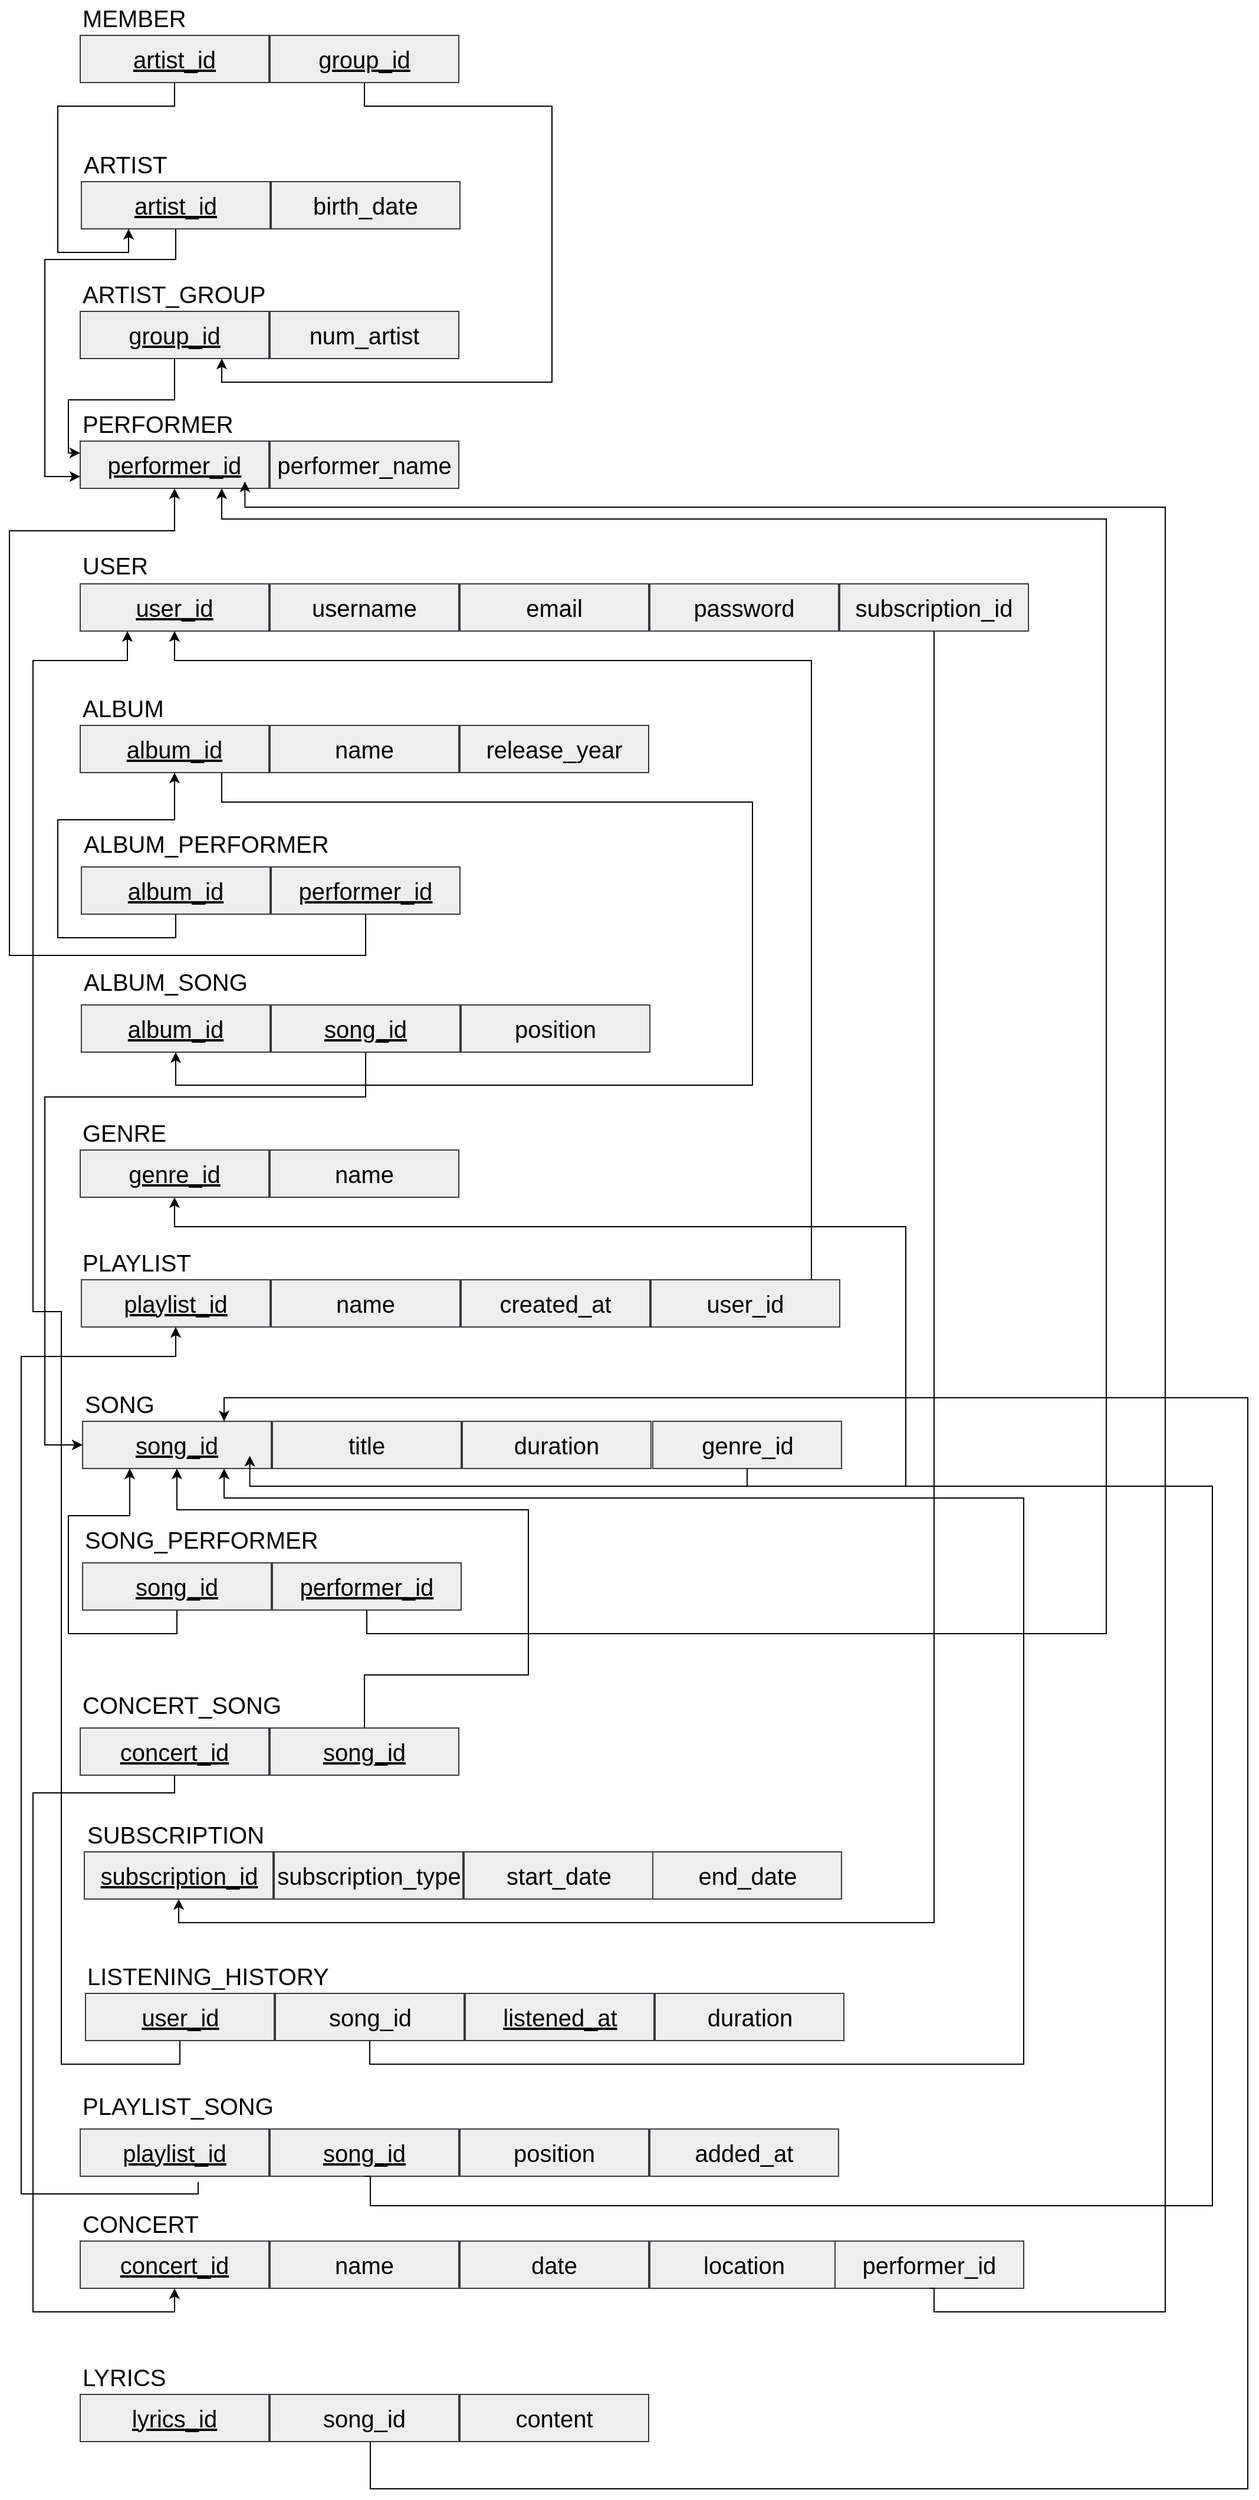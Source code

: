 <mxfile version="24.9.0">
  <diagram id="C5RBs43oDa-KdzZeNtuy" name="Page-1">
    <mxGraphModel grid="1" page="1" gridSize="10" guides="1" tooltips="1" connect="1" arrows="1" fold="1" pageScale="1" pageWidth="827" pageHeight="1169" math="0" shadow="0">
      <root>
        <mxCell id="WIyWlLk6GJQsqaUBKTNV-0" />
        <mxCell id="WIyWlLk6GJQsqaUBKTNV-1" parent="WIyWlLk6GJQsqaUBKTNV-0" />
        <mxCell id="o7I0KaE9NCayRf3ULmdU-0" value="user_id" style="rounded=0;whiteSpace=wrap;html=1;fontSize=20;fillColor=#eeeeee;strokeColor=#36393d;fontStyle=4" vertex="1" parent="WIyWlLk6GJQsqaUBKTNV-1">
          <mxGeometry x="80" y="265" width="160" height="40" as="geometry" />
        </mxCell>
        <mxCell id="o7I0KaE9NCayRf3ULmdU-1" value="username" style="rounded=0;whiteSpace=wrap;html=1;fontSize=20;fillColor=#eeeeee;strokeColor=#36393d;" vertex="1" parent="WIyWlLk6GJQsqaUBKTNV-1">
          <mxGeometry x="241" y="265" width="160" height="40" as="geometry" />
        </mxCell>
        <mxCell id="o7I0KaE9NCayRf3ULmdU-2" value="email" style="rounded=0;whiteSpace=wrap;html=1;fontSize=20;fillColor=#eeeeee;strokeColor=#36393d;" vertex="1" parent="WIyWlLk6GJQsqaUBKTNV-1">
          <mxGeometry x="402" y="265" width="160" height="40" as="geometry" />
        </mxCell>
        <mxCell id="o7I0KaE9NCayRf3ULmdU-3" value="song_id" style="rounded=0;whiteSpace=wrap;html=1;fontSize=20;fillColor=#eeeeee;strokeColor=#36393d;fontStyle=4" vertex="1" parent="WIyWlLk6GJQsqaUBKTNV-1">
          <mxGeometry x="82" y="975" width="160" height="40" as="geometry" />
        </mxCell>
        <mxCell id="o7I0KaE9NCayRf3ULmdU-4" value="title" style="rounded=0;whiteSpace=wrap;html=1;fontSize=20;fillColor=#eeeeee;strokeColor=#36393d;" vertex="1" parent="WIyWlLk6GJQsqaUBKTNV-1">
          <mxGeometry x="243" y="975" width="160" height="40" as="geometry" />
        </mxCell>
        <mxCell id="o7I0KaE9NCayRf3ULmdU-5" value="duration" style="rounded=0;whiteSpace=wrap;html=1;fontSize=20;fillColor=#eeeeee;strokeColor=#36393d;" vertex="1" parent="WIyWlLk6GJQsqaUBKTNV-1">
          <mxGeometry x="404" y="975" width="160" height="40" as="geometry" />
        </mxCell>
        <mxCell id="knPLugdxe9VywWxLIFuJ-6" style="edgeStyle=orthogonalEdgeStyle;rounded=0;orthogonalLoop=1;jettySize=auto;html=1;exitX=0.5;exitY=1;exitDx=0;exitDy=0;entryX=0.5;entryY=1;entryDx=0;entryDy=0;" edge="1" parent="WIyWlLk6GJQsqaUBKTNV-1" source="o7I0KaE9NCayRf3ULmdU-8" target="o7I0KaE9NCayRf3ULmdU-76">
          <mxGeometry relative="1" as="geometry">
            <Array as="points">
              <mxPoint x="646" y="1030" />
              <mxPoint x="780" y="1030" />
              <mxPoint x="780" y="810" />
              <mxPoint x="160" y="810" />
            </Array>
          </mxGeometry>
        </mxCell>
        <mxCell id="o7I0KaE9NCayRf3ULmdU-8" value="genre_id" style="rounded=0;whiteSpace=wrap;html=1;fontSize=20;fillColor=#eeeeee;strokeColor=#36393d;fontStyle=0" vertex="1" parent="WIyWlLk6GJQsqaUBKTNV-1">
          <mxGeometry x="565.5" y="975" width="160" height="40" as="geometry" />
        </mxCell>
        <mxCell id="o7I0KaE9NCayRf3ULmdU-13" value="USER" style="text;html=1;align=left;verticalAlign=middle;whiteSpace=wrap;rounded=0;fontSize=20;" vertex="1" parent="WIyWlLk6GJQsqaUBKTNV-1">
          <mxGeometry x="80" y="234" width="70" height="30" as="geometry" />
        </mxCell>
        <mxCell id="o7I0KaE9NCayRf3ULmdU-14" value="SONG" style="text;html=1;align=left;verticalAlign=middle;whiteSpace=wrap;rounded=0;fontSize=20;" vertex="1" parent="WIyWlLk6GJQsqaUBKTNV-1">
          <mxGeometry x="82" y="945" width="70" height="30" as="geometry" />
        </mxCell>
        <mxCell id="knPLugdxe9VywWxLIFuJ-7" style="edgeStyle=orthogonalEdgeStyle;rounded=0;orthogonalLoop=1;jettySize=auto;html=1;exitX=0.75;exitY=1;exitDx=0;exitDy=0;entryX=0.5;entryY=1;entryDx=0;entryDy=0;" edge="1" parent="WIyWlLk6GJQsqaUBKTNV-1" source="o7I0KaE9NCayRf3ULmdU-15" target="KpAZXzac6iZjCyFCLHir-21">
          <mxGeometry relative="1" as="geometry">
            <Array as="points">
              <mxPoint x="200" y="450" />
              <mxPoint x="650" y="450" />
              <mxPoint x="650" y="690" />
              <mxPoint x="161" y="690" />
            </Array>
          </mxGeometry>
        </mxCell>
        <mxCell id="o7I0KaE9NCayRf3ULmdU-15" value="album_id" style="rounded=0;whiteSpace=wrap;html=1;fontSize=20;fillColor=#eeeeee;strokeColor=#36393d;fontStyle=4" vertex="1" parent="WIyWlLk6GJQsqaUBKTNV-1">
          <mxGeometry x="80" y="385" width="160" height="40" as="geometry" />
        </mxCell>
        <mxCell id="o7I0KaE9NCayRf3ULmdU-16" value="name" style="rounded=0;whiteSpace=wrap;html=1;fontSize=20;fillColor=#eeeeee;strokeColor=#36393d;" vertex="1" parent="WIyWlLk6GJQsqaUBKTNV-1">
          <mxGeometry x="241" y="385" width="160" height="40" as="geometry" />
        </mxCell>
        <mxCell id="o7I0KaE9NCayRf3ULmdU-17" value="release_year" style="rounded=0;whiteSpace=wrap;html=1;fontSize=20;fillColor=#eeeeee;strokeColor=#36393d;" vertex="1" parent="WIyWlLk6GJQsqaUBKTNV-1">
          <mxGeometry x="402" y="385" width="160" height="40" as="geometry" />
        </mxCell>
        <mxCell id="o7I0KaE9NCayRf3ULmdU-19" value="ALBUM" style="text;html=1;align=left;verticalAlign=middle;whiteSpace=wrap;rounded=0;fontSize=20;" vertex="1" parent="WIyWlLk6GJQsqaUBKTNV-1">
          <mxGeometry x="80" y="355" width="80" height="30" as="geometry" />
        </mxCell>
        <mxCell id="o7I0KaE9NCayRf3ULmdU-20" value="performer_id" style="rounded=0;whiteSpace=wrap;html=1;fontSize=20;fillColor=#eeeeee;strokeColor=#36393d;fontStyle=4" vertex="1" parent="WIyWlLk6GJQsqaUBKTNV-1">
          <mxGeometry x="80" y="144" width="160" height="40" as="geometry" />
        </mxCell>
        <mxCell id="o7I0KaE9NCayRf3ULmdU-21" value="performer_name" style="rounded=0;whiteSpace=wrap;html=1;fontSize=20;fillColor=#eeeeee;strokeColor=#36393d;" vertex="1" parent="WIyWlLk6GJQsqaUBKTNV-1">
          <mxGeometry x="241" y="144" width="160" height="40" as="geometry" />
        </mxCell>
        <mxCell id="o7I0KaE9NCayRf3ULmdU-24" value="PERFORMER" style="text;html=1;align=left;verticalAlign=middle;whiteSpace=wrap;rounded=0;fontSize=20;" vertex="1" parent="WIyWlLk6GJQsqaUBKTNV-1">
          <mxGeometry x="80" y="114" width="80" height="30" as="geometry" />
        </mxCell>
        <mxCell id="o7I0KaE9NCayRf3ULmdU-25" value="playlist_id" style="rounded=0;whiteSpace=wrap;html=1;fontSize=20;fillColor=#eeeeee;strokeColor=#36393d;fontStyle=4" vertex="1" parent="WIyWlLk6GJQsqaUBKTNV-1">
          <mxGeometry x="81" y="855" width="160" height="40" as="geometry" />
        </mxCell>
        <mxCell id="o7I0KaE9NCayRf3ULmdU-26" value="name" style="rounded=0;whiteSpace=wrap;html=1;fontSize=20;fillColor=#eeeeee;strokeColor=#36393d;" vertex="1" parent="WIyWlLk6GJQsqaUBKTNV-1">
          <mxGeometry x="242" y="855" width="160" height="40" as="geometry" />
        </mxCell>
        <mxCell id="o7I0KaE9NCayRf3ULmdU-27" value="created_at" style="rounded=0;whiteSpace=wrap;html=1;fontSize=20;fillColor=#eeeeee;strokeColor=#36393d;" vertex="1" parent="WIyWlLk6GJQsqaUBKTNV-1">
          <mxGeometry x="403" y="855" width="160" height="40" as="geometry" />
        </mxCell>
        <mxCell id="knPLugdxe9VywWxLIFuJ-12" style="edgeStyle=orthogonalEdgeStyle;rounded=0;orthogonalLoop=1;jettySize=auto;html=1;exitX=0.5;exitY=0;exitDx=0;exitDy=0;entryX=0.5;entryY=1;entryDx=0;entryDy=0;" edge="1" parent="WIyWlLk6GJQsqaUBKTNV-1" source="o7I0KaE9NCayRf3ULmdU-28" target="o7I0KaE9NCayRf3ULmdU-0">
          <mxGeometry relative="1" as="geometry">
            <Array as="points">
              <mxPoint x="700" y="855" />
              <mxPoint x="700" y="330" />
              <mxPoint x="160" y="330" />
            </Array>
          </mxGeometry>
        </mxCell>
        <mxCell id="o7I0KaE9NCayRf3ULmdU-28" value="user_id" style="rounded=0;whiteSpace=wrap;html=1;fontSize=20;fillColor=#eeeeee;strokeColor=#36393d;fontStyle=0" vertex="1" parent="WIyWlLk6GJQsqaUBKTNV-1">
          <mxGeometry x="564" y="855" width="160" height="40" as="geometry" />
        </mxCell>
        <mxCell id="o7I0KaE9NCayRf3ULmdU-29" value="PLAYLIST" style="text;html=1;align=left;verticalAlign=middle;whiteSpace=wrap;rounded=0;fontSize=20;" vertex="1" parent="WIyWlLk6GJQsqaUBKTNV-1">
          <mxGeometry x="80" y="825" width="80" height="30" as="geometry" />
        </mxCell>
        <mxCell id="knPLugdxe9VywWxLIFuJ-19" style="edgeStyle=orthogonalEdgeStyle;rounded=0;orthogonalLoop=1;jettySize=auto;html=1;exitX=0.5;exitY=1;exitDx=0;exitDy=0;entryX=0.25;entryY=1;entryDx=0;entryDy=0;" edge="1" parent="WIyWlLk6GJQsqaUBKTNV-1" source="o7I0KaE9NCayRf3ULmdU-31" target="o7I0KaE9NCayRf3ULmdU-0">
          <mxGeometry relative="1" as="geometry">
            <Array as="points">
              <mxPoint x="164" y="1520" />
              <mxPoint x="64" y="1520" />
              <mxPoint x="64" y="882" />
              <mxPoint x="40" y="882" />
              <mxPoint x="40" y="330" />
              <mxPoint x="120" y="330" />
            </Array>
          </mxGeometry>
        </mxCell>
        <mxCell id="o7I0KaE9NCayRf3ULmdU-31" value="user_id" style="rounded=0;whiteSpace=wrap;html=1;fontSize=20;fillColor=#eeeeee;strokeColor=#36393d;fontStyle=4" vertex="1" parent="WIyWlLk6GJQsqaUBKTNV-1">
          <mxGeometry x="84.5" y="1460" width="160" height="40" as="geometry" />
        </mxCell>
        <mxCell id="knPLugdxe9VywWxLIFuJ-20" style="edgeStyle=orthogonalEdgeStyle;rounded=0;orthogonalLoop=1;jettySize=auto;html=1;exitX=0.5;exitY=1;exitDx=0;exitDy=0;entryX=0.75;entryY=1;entryDx=0;entryDy=0;" edge="1" parent="WIyWlLk6GJQsqaUBKTNV-1" source="o7I0KaE9NCayRf3ULmdU-32" target="o7I0KaE9NCayRf3ULmdU-3">
          <mxGeometry relative="1" as="geometry">
            <Array as="points">
              <mxPoint x="326" y="1520" />
              <mxPoint x="880" y="1520" />
              <mxPoint x="880" y="1040" />
              <mxPoint x="202" y="1040" />
            </Array>
          </mxGeometry>
        </mxCell>
        <mxCell id="o7I0KaE9NCayRf3ULmdU-32" value="song_id" style="rounded=0;whiteSpace=wrap;html=1;fontSize=20;fillColor=#eeeeee;strokeColor=#36393d;fontStyle=0" vertex="1" parent="WIyWlLk6GJQsqaUBKTNV-1">
          <mxGeometry x="245.5" y="1460" width="160" height="40" as="geometry" />
        </mxCell>
        <mxCell id="o7I0KaE9NCayRf3ULmdU-33" value="listened_at" style="rounded=0;whiteSpace=wrap;html=1;fontSize=20;fillColor=#eeeeee;strokeColor=#36393d;fontStyle=4" vertex="1" parent="WIyWlLk6GJQsqaUBKTNV-1">
          <mxGeometry x="406.5" y="1460" width="160" height="40" as="geometry" />
        </mxCell>
        <mxCell id="o7I0KaE9NCayRf3ULmdU-34" value="duration" style="rounded=0;whiteSpace=wrap;html=1;fontSize=20;fillColor=#eeeeee;strokeColor=#36393d;" vertex="1" parent="WIyWlLk6GJQsqaUBKTNV-1">
          <mxGeometry x="567.5" y="1460" width="160" height="40" as="geometry" />
        </mxCell>
        <mxCell id="o7I0KaE9NCayRf3ULmdU-35" value="LISTENING_HISTORY" style="text;html=1;align=left;verticalAlign=middle;whiteSpace=wrap;rounded=0;fontSize=20;" vertex="1" parent="WIyWlLk6GJQsqaUBKTNV-1">
          <mxGeometry x="83.5" y="1430" width="70" height="30" as="geometry" />
        </mxCell>
        <mxCell id="o7I0KaE9NCayRf3ULmdU-36" value="subscription_id" style="rounded=0;whiteSpace=wrap;html=1;fontSize=20;fillColor=#eeeeee;strokeColor=#36393d;fontStyle=4" vertex="1" parent="WIyWlLk6GJQsqaUBKTNV-1">
          <mxGeometry x="83.5" y="1340" width="160" height="40" as="geometry" />
        </mxCell>
        <mxCell id="knPLugdxe9VywWxLIFuJ-13" style="edgeStyle=orthogonalEdgeStyle;rounded=0;orthogonalLoop=1;jettySize=auto;html=1;exitX=0.5;exitY=1;exitDx=0;exitDy=0;entryX=0.5;entryY=1;entryDx=0;entryDy=0;" edge="1" parent="WIyWlLk6GJQsqaUBKTNV-1" source="o7I0KaE9NCayRf3ULmdU-37" target="o7I0KaE9NCayRf3ULmdU-36">
          <mxGeometry relative="1" as="geometry" />
        </mxCell>
        <mxCell id="o7I0KaE9NCayRf3ULmdU-37" value="subscription_id" style="rounded=0;whiteSpace=wrap;html=1;fontSize=20;fillColor=#eeeeee;strokeColor=#36393d;fontStyle=0" vertex="1" parent="WIyWlLk6GJQsqaUBKTNV-1">
          <mxGeometry x="724" y="265" width="160" height="40" as="geometry" />
        </mxCell>
        <mxCell id="o7I0KaE9NCayRf3ULmdU-38" value="subscription_type" style="rounded=0;whiteSpace=wrap;html=1;fontSize=20;fillColor=#eeeeee;strokeColor=#36393d;" vertex="1" parent="WIyWlLk6GJQsqaUBKTNV-1">
          <mxGeometry x="244.5" y="1340" width="160" height="40" as="geometry" />
        </mxCell>
        <mxCell id="o7I0KaE9NCayRf3ULmdU-39" value="start_date" style="rounded=0;whiteSpace=wrap;html=1;fontSize=20;fillColor=#eeeeee;strokeColor=#36393d;" vertex="1" parent="WIyWlLk6GJQsqaUBKTNV-1">
          <mxGeometry x="405.5" y="1340" width="160" height="40" as="geometry" />
        </mxCell>
        <mxCell id="o7I0KaE9NCayRf3ULmdU-40" value="end_date" style="rounded=0;whiteSpace=wrap;html=1;fontSize=20;fillColor=#eeeeee;strokeColor=#36393d;" vertex="1" parent="WIyWlLk6GJQsqaUBKTNV-1">
          <mxGeometry x="565.5" y="1340" width="160" height="40" as="geometry" />
        </mxCell>
        <mxCell id="o7I0KaE9NCayRf3ULmdU-42" value="SUBSCRIPTION" style="text;html=1;align=left;verticalAlign=middle;whiteSpace=wrap;rounded=0;fontSize=20;" vertex="1" parent="WIyWlLk6GJQsqaUBKTNV-1">
          <mxGeometry x="83.5" y="1310" width="70" height="30" as="geometry" />
        </mxCell>
        <mxCell id="o7I0KaE9NCayRf3ULmdU-43" value="concert_id" style="rounded=0;whiteSpace=wrap;html=1;fontSize=20;fillColor=#eeeeee;strokeColor=#36393d;fontStyle=4" vertex="1" parent="WIyWlLk6GJQsqaUBKTNV-1">
          <mxGeometry x="80" y="1670" width="160" height="40" as="geometry" />
        </mxCell>
        <mxCell id="o7I0KaE9NCayRf3ULmdU-44" value="name" style="rounded=0;whiteSpace=wrap;html=1;fontSize=20;fillColor=#eeeeee;strokeColor=#36393d;" vertex="1" parent="WIyWlLk6GJQsqaUBKTNV-1">
          <mxGeometry x="241" y="1670" width="160" height="40" as="geometry" />
        </mxCell>
        <mxCell id="o7I0KaE9NCayRf3ULmdU-45" value="date" style="rounded=0;whiteSpace=wrap;html=1;fontSize=20;fillColor=#eeeeee;strokeColor=#36393d;" vertex="1" parent="WIyWlLk6GJQsqaUBKTNV-1">
          <mxGeometry x="402" y="1670" width="160" height="40" as="geometry" />
        </mxCell>
        <mxCell id="o7I0KaE9NCayRf3ULmdU-47" value="location" style="rounded=0;whiteSpace=wrap;html=1;fontSize=20;fillColor=#eeeeee;strokeColor=#36393d;" vertex="1" parent="WIyWlLk6GJQsqaUBKTNV-1">
          <mxGeometry x="563" y="1670" width="160" height="40" as="geometry" />
        </mxCell>
        <mxCell id="o7I0KaE9NCayRf3ULmdU-48" value="performer_id" style="rounded=0;whiteSpace=wrap;html=1;fontSize=20;fillColor=#eeeeee;strokeColor=#36393d;fontStyle=0" vertex="1" parent="WIyWlLk6GJQsqaUBKTNV-1">
          <mxGeometry x="720" y="1670" width="160" height="40" as="geometry" />
        </mxCell>
        <mxCell id="o7I0KaE9NCayRf3ULmdU-49" value="CONCERT" style="text;html=1;align=left;verticalAlign=middle;whiteSpace=wrap;rounded=0;fontSize=20;" vertex="1" parent="WIyWlLk6GJQsqaUBKTNV-1">
          <mxGeometry x="80" y="1640" width="70" height="30" as="geometry" />
        </mxCell>
        <mxCell id="o7I0KaE9NCayRf3ULmdU-53" value="PLAYLIST_SONG" style="text;html=1;align=left;verticalAlign=middle;whiteSpace=wrap;rounded=0;fontSize=20;" vertex="1" parent="WIyWlLk6GJQsqaUBKTNV-1">
          <mxGeometry x="80" y="1540" width="70" height="30" as="geometry" />
        </mxCell>
        <mxCell id="knPLugdxe9VywWxLIFuJ-22" style="edgeStyle=orthogonalEdgeStyle;rounded=0;orthogonalLoop=1;jettySize=auto;html=1;entryX=0.5;entryY=1;entryDx=0;entryDy=0;" edge="1" parent="WIyWlLk6GJQsqaUBKTNV-1" target="o7I0KaE9NCayRf3ULmdU-25">
          <mxGeometry relative="1" as="geometry">
            <mxPoint x="180" y="1620" as="sourcePoint" />
            <Array as="points">
              <mxPoint x="180" y="1630" />
              <mxPoint x="30" y="1630" />
              <mxPoint x="30" y="920" />
              <mxPoint x="161" y="920" />
            </Array>
          </mxGeometry>
        </mxCell>
        <mxCell id="o7I0KaE9NCayRf3ULmdU-62" value="playlist_id" style="rounded=0;whiteSpace=wrap;html=1;fontSize=20;fillColor=#eeeeee;strokeColor=#36393d;fontStyle=4" vertex="1" parent="WIyWlLk6GJQsqaUBKTNV-1">
          <mxGeometry x="80" y="1575" width="160" height="40" as="geometry" />
        </mxCell>
        <mxCell id="o7I0KaE9NCayRf3ULmdU-63" value="song_id" style="rounded=0;whiteSpace=wrap;html=1;fontSize=20;fillColor=#eeeeee;strokeColor=#36393d;fontStyle=4" vertex="1" parent="WIyWlLk6GJQsqaUBKTNV-1">
          <mxGeometry x="241" y="1575" width="160" height="40" as="geometry" />
        </mxCell>
        <mxCell id="o7I0KaE9NCayRf3ULmdU-64" value="position" style="rounded=0;whiteSpace=wrap;html=1;fontSize=20;fillColor=#eeeeee;strokeColor=#36393d;" vertex="1" parent="WIyWlLk6GJQsqaUBKTNV-1">
          <mxGeometry x="402" y="1575" width="160" height="40" as="geometry" />
        </mxCell>
        <mxCell id="o7I0KaE9NCayRf3ULmdU-66" value="added_at" style="rounded=0;whiteSpace=wrap;html=1;fontSize=20;fillColor=#eeeeee;strokeColor=#36393d;" vertex="1" parent="WIyWlLk6GJQsqaUBKTNV-1">
          <mxGeometry x="563" y="1575" width="160" height="40" as="geometry" />
        </mxCell>
        <mxCell id="o7I0KaE9NCayRf3ULmdU-69" value="lyrics_id" style="rounded=0;whiteSpace=wrap;html=1;fontSize=20;fillColor=#eeeeee;strokeColor=#36393d;fontStyle=4" vertex="1" parent="WIyWlLk6GJQsqaUBKTNV-1">
          <mxGeometry x="80" y="1800" width="160" height="40" as="geometry" />
        </mxCell>
        <mxCell id="knPLugdxe9VywWxLIFuJ-24" style="edgeStyle=orthogonalEdgeStyle;rounded=0;orthogonalLoop=1;jettySize=auto;html=1;exitX=0.5;exitY=1;exitDx=0;exitDy=0;entryX=0.75;entryY=0;entryDx=0;entryDy=0;" edge="1" parent="WIyWlLk6GJQsqaUBKTNV-1" source="o7I0KaE9NCayRf3ULmdU-70" target="o7I0KaE9NCayRf3ULmdU-3">
          <mxGeometry relative="1" as="geometry">
            <Array as="points">
              <mxPoint x="326" y="1880" />
              <mxPoint x="1070" y="1880" />
              <mxPoint x="1070" y="955" />
              <mxPoint x="202" y="955" />
            </Array>
          </mxGeometry>
        </mxCell>
        <mxCell id="o7I0KaE9NCayRf3ULmdU-70" value="song_id" style="rounded=0;whiteSpace=wrap;html=1;fontSize=20;fillColor=#eeeeee;strokeColor=#36393d;fontStyle=0" vertex="1" parent="WIyWlLk6GJQsqaUBKTNV-1">
          <mxGeometry x="241" y="1800" width="160" height="40" as="geometry" />
        </mxCell>
        <mxCell id="o7I0KaE9NCayRf3ULmdU-71" value="content" style="rounded=0;whiteSpace=wrap;html=1;fontSize=20;fillColor=#eeeeee;strokeColor=#36393d;" vertex="1" parent="WIyWlLk6GJQsqaUBKTNV-1">
          <mxGeometry x="402" y="1800" width="160" height="40" as="geometry" />
        </mxCell>
        <mxCell id="o7I0KaE9NCayRf3ULmdU-73" value="LYRICS" style="text;html=1;align=left;verticalAlign=middle;whiteSpace=wrap;rounded=0;fontSize=20;" vertex="1" parent="WIyWlLk6GJQsqaUBKTNV-1">
          <mxGeometry x="80" y="1770" width="80" height="30" as="geometry" />
        </mxCell>
        <mxCell id="o7I0KaE9NCayRf3ULmdU-76" value="genre_id" style="rounded=0;whiteSpace=wrap;html=1;fontSize=20;fillColor=#eeeeee;strokeColor=#36393d;fontStyle=4" vertex="1" parent="WIyWlLk6GJQsqaUBKTNV-1">
          <mxGeometry x="80" y="745" width="160" height="40" as="geometry" />
        </mxCell>
        <mxCell id="o7I0KaE9NCayRf3ULmdU-77" value="name" style="rounded=0;whiteSpace=wrap;html=1;fontSize=20;fillColor=#eeeeee;strokeColor=#36393d;" vertex="1" parent="WIyWlLk6GJQsqaUBKTNV-1">
          <mxGeometry x="241" y="745" width="160" height="40" as="geometry" />
        </mxCell>
        <mxCell id="o7I0KaE9NCayRf3ULmdU-80" value="GENRE" style="text;html=1;align=left;verticalAlign=middle;whiteSpace=wrap;rounded=0;fontSize=20;" vertex="1" parent="WIyWlLk6GJQsqaUBKTNV-1">
          <mxGeometry x="80" y="715" width="80" height="30" as="geometry" />
        </mxCell>
        <mxCell id="knPLugdxe9VywWxLIFuJ-10" style="edgeStyle=orthogonalEdgeStyle;rounded=0;orthogonalLoop=1;jettySize=auto;html=1;exitX=0.5;exitY=1;exitDx=0;exitDy=0;entryX=0;entryY=0.25;entryDx=0;entryDy=0;" edge="1" parent="WIyWlLk6GJQsqaUBKTNV-1" source="KpAZXzac6iZjCyFCLHir-0" target="o7I0KaE9NCayRf3ULmdU-20">
          <mxGeometry relative="1" as="geometry">
            <Array as="points">
              <mxPoint x="160" y="109" />
              <mxPoint x="70" y="109" />
              <mxPoint x="70" y="154" />
            </Array>
          </mxGeometry>
        </mxCell>
        <mxCell id="KpAZXzac6iZjCyFCLHir-0" value="group_id" style="rounded=0;whiteSpace=wrap;html=1;fontSize=20;fillColor=#eeeeee;strokeColor=#36393d;fontStyle=4" vertex="1" parent="WIyWlLk6GJQsqaUBKTNV-1">
          <mxGeometry x="80" y="34" width="160" height="40" as="geometry" />
        </mxCell>
        <mxCell id="KpAZXzac6iZjCyFCLHir-1" value="num_artist" style="rounded=0;whiteSpace=wrap;html=1;fontSize=20;fillColor=#eeeeee;strokeColor=#36393d;" vertex="1" parent="WIyWlLk6GJQsqaUBKTNV-1">
          <mxGeometry x="241" y="34" width="160" height="40" as="geometry" />
        </mxCell>
        <mxCell id="KpAZXzac6iZjCyFCLHir-2" value="ARTIST_GROUP" style="text;html=1;align=left;verticalAlign=middle;whiteSpace=wrap;rounded=0;fontSize=20;" vertex="1" parent="WIyWlLk6GJQsqaUBKTNV-1">
          <mxGeometry x="80" y="4" width="80" height="30" as="geometry" />
        </mxCell>
        <mxCell id="knPLugdxe9VywWxLIFuJ-11" style="edgeStyle=orthogonalEdgeStyle;rounded=0;orthogonalLoop=1;jettySize=auto;html=1;exitX=0.5;exitY=1;exitDx=0;exitDy=0;entryX=0;entryY=0.75;entryDx=0;entryDy=0;" edge="1" parent="WIyWlLk6GJQsqaUBKTNV-1" source="KpAZXzac6iZjCyFCLHir-3" target="o7I0KaE9NCayRf3ULmdU-20">
          <mxGeometry relative="1" as="geometry">
            <Array as="points">
              <mxPoint x="161" y="-10" />
              <mxPoint x="50" y="-10" />
              <mxPoint x="50" y="174" />
            </Array>
          </mxGeometry>
        </mxCell>
        <mxCell id="KpAZXzac6iZjCyFCLHir-3" value="artist_id" style="rounded=0;whiteSpace=wrap;html=1;fontSize=20;fillColor=#eeeeee;strokeColor=#36393d;fontStyle=4" vertex="1" parent="WIyWlLk6GJQsqaUBKTNV-1">
          <mxGeometry x="81" y="-76" width="160" height="40" as="geometry" />
        </mxCell>
        <mxCell id="KpAZXzac6iZjCyFCLHir-4" value="birth_date" style="rounded=0;whiteSpace=wrap;html=1;fontSize=20;fillColor=#eeeeee;strokeColor=#36393d;" vertex="1" parent="WIyWlLk6GJQsqaUBKTNV-1">
          <mxGeometry x="242" y="-76" width="160" height="40" as="geometry" />
        </mxCell>
        <mxCell id="KpAZXzac6iZjCyFCLHir-5" value="ARTIST" style="text;html=1;align=left;verticalAlign=middle;whiteSpace=wrap;rounded=0;fontSize=20;" vertex="1" parent="WIyWlLk6GJQsqaUBKTNV-1">
          <mxGeometry x="81" y="-106" width="80" height="30" as="geometry" />
        </mxCell>
        <mxCell id="KpAZXzac6iZjCyFCLHir-9" value="password" style="rounded=0;whiteSpace=wrap;html=1;fontSize=20;fillColor=#eeeeee;strokeColor=#36393d;" vertex="1" parent="WIyWlLk6GJQsqaUBKTNV-1">
          <mxGeometry x="563" y="265" width="160" height="40" as="geometry" />
        </mxCell>
        <mxCell id="KpAZXzac6iZjCyFCLHir-20" value="ALBUM_SONG" style="text;html=1;align=left;verticalAlign=middle;whiteSpace=wrap;rounded=0;fontSize=20;" vertex="1" parent="WIyWlLk6GJQsqaUBKTNV-1">
          <mxGeometry x="81" y="587" width="70" height="30" as="geometry" />
        </mxCell>
        <mxCell id="KpAZXzac6iZjCyFCLHir-21" value="album_id" style="rounded=0;whiteSpace=wrap;html=1;fontSize=20;fillColor=#eeeeee;strokeColor=#36393d;fontStyle=4" vertex="1" parent="WIyWlLk6GJQsqaUBKTNV-1">
          <mxGeometry x="81" y="622" width="160" height="40" as="geometry" />
        </mxCell>
        <mxCell id="knPLugdxe9VywWxLIFuJ-16" style="edgeStyle=orthogonalEdgeStyle;rounded=0;orthogonalLoop=1;jettySize=auto;html=1;exitX=0.5;exitY=1;exitDx=0;exitDy=0;entryX=0;entryY=0.5;entryDx=0;entryDy=0;" edge="1" parent="WIyWlLk6GJQsqaUBKTNV-1" source="KpAZXzac6iZjCyFCLHir-22" target="o7I0KaE9NCayRf3ULmdU-3">
          <mxGeometry relative="1" as="geometry">
            <Array as="points">
              <mxPoint x="322" y="700" />
              <mxPoint x="50" y="700" />
              <mxPoint x="50" y="995" />
            </Array>
          </mxGeometry>
        </mxCell>
        <mxCell id="KpAZXzac6iZjCyFCLHir-22" value="song_id" style="rounded=0;whiteSpace=wrap;html=1;fontSize=20;fillColor=#eeeeee;strokeColor=#36393d;fontStyle=4" vertex="1" parent="WIyWlLk6GJQsqaUBKTNV-1">
          <mxGeometry x="242" y="622" width="160" height="40" as="geometry" />
        </mxCell>
        <mxCell id="KpAZXzac6iZjCyFCLHir-23" value="position" style="rounded=0;whiteSpace=wrap;html=1;fontSize=20;fillColor=#eeeeee;strokeColor=#36393d;" vertex="1" parent="WIyWlLk6GJQsqaUBKTNV-1">
          <mxGeometry x="403" y="622" width="160" height="40" as="geometry" />
        </mxCell>
        <mxCell id="KpAZXzac6iZjCyFCLHir-26" value="ALBUM_PERFORMER" style="text;html=1;align=left;verticalAlign=middle;whiteSpace=wrap;rounded=0;fontSize=20;" vertex="1" parent="WIyWlLk6GJQsqaUBKTNV-1">
          <mxGeometry x="81" y="470" width="70" height="30" as="geometry" />
        </mxCell>
        <mxCell id="knPLugdxe9VywWxLIFuJ-4" style="edgeStyle=orthogonalEdgeStyle;rounded=0;orthogonalLoop=1;jettySize=auto;html=1;exitX=0.5;exitY=1;exitDx=0;exitDy=0;entryX=0.5;entryY=1;entryDx=0;entryDy=0;" edge="1" parent="WIyWlLk6GJQsqaUBKTNV-1" source="KpAZXzac6iZjCyFCLHir-27" target="o7I0KaE9NCayRf3ULmdU-15">
          <mxGeometry relative="1" as="geometry" />
        </mxCell>
        <mxCell id="KpAZXzac6iZjCyFCLHir-27" value="album_id" style="rounded=0;whiteSpace=wrap;html=1;fontSize=20;fillColor=#eeeeee;strokeColor=#36393d;fontStyle=4" vertex="1" parent="WIyWlLk6GJQsqaUBKTNV-1">
          <mxGeometry x="81" y="505" width="160" height="40" as="geometry" />
        </mxCell>
        <mxCell id="knPLugdxe9VywWxLIFuJ-5" style="edgeStyle=orthogonalEdgeStyle;rounded=0;orthogonalLoop=1;jettySize=auto;html=1;exitX=0.5;exitY=1;exitDx=0;exitDy=0;entryX=0.5;entryY=1;entryDx=0;entryDy=0;" edge="1" parent="WIyWlLk6GJQsqaUBKTNV-1" source="KpAZXzac6iZjCyFCLHir-28" target="o7I0KaE9NCayRf3ULmdU-20">
          <mxGeometry relative="1" as="geometry">
            <Array as="points">
              <mxPoint x="322" y="580" />
              <mxPoint x="20" y="580" />
              <mxPoint x="20" y="220" />
              <mxPoint x="160" y="220" />
            </Array>
          </mxGeometry>
        </mxCell>
        <mxCell id="KpAZXzac6iZjCyFCLHir-28" value="performer_id" style="rounded=0;whiteSpace=wrap;html=1;fontSize=20;fillColor=#eeeeee;strokeColor=#36393d;fontStyle=4" vertex="1" parent="WIyWlLk6GJQsqaUBKTNV-1">
          <mxGeometry x="242" y="505" width="160" height="40" as="geometry" />
        </mxCell>
        <mxCell id="KpAZXzac6iZjCyFCLHir-35" value="SONG_PERFORMER" style="text;html=1;align=left;verticalAlign=middle;whiteSpace=wrap;rounded=0;fontSize=20;" vertex="1" parent="WIyWlLk6GJQsqaUBKTNV-1">
          <mxGeometry x="82" y="1060" width="70" height="30" as="geometry" />
        </mxCell>
        <mxCell id="knPLugdxe9VywWxLIFuJ-17" style="edgeStyle=orthogonalEdgeStyle;rounded=0;orthogonalLoop=1;jettySize=auto;html=1;exitX=0.5;exitY=1;exitDx=0;exitDy=0;entryX=0.25;entryY=1;entryDx=0;entryDy=0;" edge="1" parent="WIyWlLk6GJQsqaUBKTNV-1" source="KpAZXzac6iZjCyFCLHir-36" target="o7I0KaE9NCayRf3ULmdU-3">
          <mxGeometry relative="1" as="geometry">
            <Array as="points">
              <mxPoint x="162" y="1155" />
              <mxPoint x="70" y="1155" />
              <mxPoint x="70" y="1055" />
              <mxPoint x="122" y="1055" />
            </Array>
          </mxGeometry>
        </mxCell>
        <mxCell id="KpAZXzac6iZjCyFCLHir-36" value="song_id" style="rounded=0;whiteSpace=wrap;html=1;fontSize=20;fillColor=#eeeeee;strokeColor=#36393d;fontStyle=4" vertex="1" parent="WIyWlLk6GJQsqaUBKTNV-1">
          <mxGeometry x="82" y="1095" width="160" height="40" as="geometry" />
        </mxCell>
        <mxCell id="knPLugdxe9VywWxLIFuJ-18" style="edgeStyle=orthogonalEdgeStyle;rounded=0;orthogonalLoop=1;jettySize=auto;html=1;exitX=0.5;exitY=1;exitDx=0;exitDy=0;entryX=0.75;entryY=1;entryDx=0;entryDy=0;" edge="1" parent="WIyWlLk6GJQsqaUBKTNV-1" source="KpAZXzac6iZjCyFCLHir-37" target="o7I0KaE9NCayRf3ULmdU-20">
          <mxGeometry relative="1" as="geometry">
            <Array as="points">
              <mxPoint x="323" y="1155" />
              <mxPoint x="950" y="1155" />
              <mxPoint x="950" y="210" />
              <mxPoint x="200" y="210" />
            </Array>
          </mxGeometry>
        </mxCell>
        <mxCell id="KpAZXzac6iZjCyFCLHir-37" value="performer_id" style="rounded=0;whiteSpace=wrap;html=1;fontSize=20;fillColor=#eeeeee;strokeColor=#36393d;fontStyle=4" vertex="1" parent="WIyWlLk6GJQsqaUBKTNV-1">
          <mxGeometry x="243" y="1095" width="160" height="40" as="geometry" />
        </mxCell>
        <mxCell id="KpAZXzac6iZjCyFCLHir-38" value="CONCERT_SONG" style="text;html=1;align=left;verticalAlign=middle;whiteSpace=wrap;rounded=0;fontSize=20;" vertex="1" parent="WIyWlLk6GJQsqaUBKTNV-1">
          <mxGeometry x="80" y="1200" width="70" height="30" as="geometry" />
        </mxCell>
        <mxCell id="knPLugdxe9VywWxLIFuJ-15" style="edgeStyle=orthogonalEdgeStyle;rounded=0;orthogonalLoop=1;jettySize=auto;html=1;exitX=0.5;exitY=1;exitDx=0;exitDy=0;entryX=0.5;entryY=1;entryDx=0;entryDy=0;" edge="1" parent="WIyWlLk6GJQsqaUBKTNV-1" source="KpAZXzac6iZjCyFCLHir-39" target="o7I0KaE9NCayRf3ULmdU-43">
          <mxGeometry relative="1" as="geometry">
            <Array as="points">
              <mxPoint x="160" y="1290" />
              <mxPoint x="40" y="1290" />
              <mxPoint x="40" y="1730" />
              <mxPoint x="160" y="1730" />
            </Array>
          </mxGeometry>
        </mxCell>
        <mxCell id="KpAZXzac6iZjCyFCLHir-39" value="concert_id" style="rounded=0;whiteSpace=wrap;html=1;fontSize=20;fillColor=#eeeeee;strokeColor=#36393d;fontStyle=4" vertex="1" parent="WIyWlLk6GJQsqaUBKTNV-1">
          <mxGeometry x="80" y="1235" width="160" height="40" as="geometry" />
        </mxCell>
        <mxCell id="knPLugdxe9VywWxLIFuJ-14" style="edgeStyle=orthogonalEdgeStyle;rounded=0;orthogonalLoop=1;jettySize=auto;html=1;exitX=0.5;exitY=0;exitDx=0;exitDy=0;entryX=0.5;entryY=1;entryDx=0;entryDy=0;" edge="1" parent="WIyWlLk6GJQsqaUBKTNV-1" source="KpAZXzac6iZjCyFCLHir-40" target="o7I0KaE9NCayRf3ULmdU-3">
          <mxGeometry relative="1" as="geometry">
            <Array as="points">
              <mxPoint x="321" y="1190" />
              <mxPoint x="460" y="1190" />
              <mxPoint x="460" y="1050" />
              <mxPoint x="162" y="1050" />
            </Array>
          </mxGeometry>
        </mxCell>
        <mxCell id="KpAZXzac6iZjCyFCLHir-40" value="song_id" style="rounded=0;whiteSpace=wrap;html=1;fontSize=20;fillColor=#eeeeee;strokeColor=#36393d;fontStyle=4" vertex="1" parent="WIyWlLk6GJQsqaUBKTNV-1">
          <mxGeometry x="241" y="1235" width="160" height="40" as="geometry" />
        </mxCell>
        <mxCell id="knPLugdxe9VywWxLIFuJ-26" style="edgeStyle=orthogonalEdgeStyle;rounded=0;orthogonalLoop=1;jettySize=auto;html=1;exitX=0.5;exitY=1;exitDx=0;exitDy=0;entryX=0.25;entryY=1;entryDx=0;entryDy=0;" edge="1" parent="WIyWlLk6GJQsqaUBKTNV-1" source="knPLugdxe9VywWxLIFuJ-0" target="KpAZXzac6iZjCyFCLHir-3">
          <mxGeometry relative="1" as="geometry">
            <Array as="points">
              <mxPoint x="160" y="-140" />
              <mxPoint x="61" y="-140" />
              <mxPoint x="61" y="-16" />
              <mxPoint x="121" y="-16" />
            </Array>
          </mxGeometry>
        </mxCell>
        <mxCell id="knPLugdxe9VywWxLIFuJ-0" value="artist_id" style="rounded=0;whiteSpace=wrap;html=1;fontSize=20;fillColor=#eeeeee;strokeColor=#36393d;fontStyle=4" vertex="1" parent="WIyWlLk6GJQsqaUBKTNV-1">
          <mxGeometry x="80" y="-200" width="160" height="40" as="geometry" />
        </mxCell>
        <mxCell id="knPLugdxe9VywWxLIFuJ-27" style="edgeStyle=orthogonalEdgeStyle;rounded=0;orthogonalLoop=1;jettySize=auto;html=1;exitX=0.5;exitY=1;exitDx=0;exitDy=0;entryX=0.75;entryY=1;entryDx=0;entryDy=0;" edge="1" parent="WIyWlLk6GJQsqaUBKTNV-1" source="knPLugdxe9VywWxLIFuJ-1" target="KpAZXzac6iZjCyFCLHir-0">
          <mxGeometry relative="1" as="geometry">
            <Array as="points">
              <mxPoint x="321" y="-140" />
              <mxPoint x="480" y="-140" />
              <mxPoint x="480" y="94" />
              <mxPoint x="200" y="94" />
            </Array>
          </mxGeometry>
        </mxCell>
        <mxCell id="knPLugdxe9VywWxLIFuJ-1" value="group_id" style="rounded=0;whiteSpace=wrap;html=1;fontSize=20;fillColor=#eeeeee;strokeColor=#36393d;fontStyle=4" vertex="1" parent="WIyWlLk6GJQsqaUBKTNV-1">
          <mxGeometry x="241" y="-200" width="160" height="40" as="geometry" />
        </mxCell>
        <mxCell id="knPLugdxe9VywWxLIFuJ-3" value="MEMBER" style="text;html=1;align=left;verticalAlign=middle;whiteSpace=wrap;rounded=0;fontSize=20;" vertex="1" parent="WIyWlLk6GJQsqaUBKTNV-1">
          <mxGeometry x="80" y="-230" width="80" height="30" as="geometry" />
        </mxCell>
        <mxCell id="knPLugdxe9VywWxLIFuJ-21" style="edgeStyle=orthogonalEdgeStyle;rounded=0;orthogonalLoop=1;jettySize=auto;html=1;exitX=0.5;exitY=1;exitDx=0;exitDy=0;entryX=0.873;entryY=0.856;entryDx=0;entryDy=0;entryPerimeter=0;" edge="1" parent="WIyWlLk6GJQsqaUBKTNV-1" source="o7I0KaE9NCayRf3ULmdU-48" target="o7I0KaE9NCayRf3ULmdU-20">
          <mxGeometry relative="1" as="geometry">
            <Array as="points">
              <mxPoint x="804" y="1710" />
              <mxPoint x="804" y="1730" />
              <mxPoint x="1000" y="1730" />
              <mxPoint x="1000" y="200" />
              <mxPoint x="220" y="200" />
            </Array>
          </mxGeometry>
        </mxCell>
        <mxCell id="knPLugdxe9VywWxLIFuJ-23" style="edgeStyle=orthogonalEdgeStyle;rounded=0;orthogonalLoop=1;jettySize=auto;html=1;exitX=0.5;exitY=1;exitDx=0;exitDy=0;entryX=0.886;entryY=0.73;entryDx=0;entryDy=0;entryPerimeter=0;" edge="1" parent="WIyWlLk6GJQsqaUBKTNV-1" source="o7I0KaE9NCayRf3ULmdU-63" target="o7I0KaE9NCayRf3ULmdU-3">
          <mxGeometry relative="1" as="geometry">
            <Array as="points">
              <mxPoint x="326" y="1615" />
              <mxPoint x="326" y="1640" />
              <mxPoint x="1040" y="1640" />
              <mxPoint x="1040" y="1030" />
              <mxPoint x="224" y="1030" />
            </Array>
          </mxGeometry>
        </mxCell>
      </root>
    </mxGraphModel>
  </diagram>
</mxfile>
